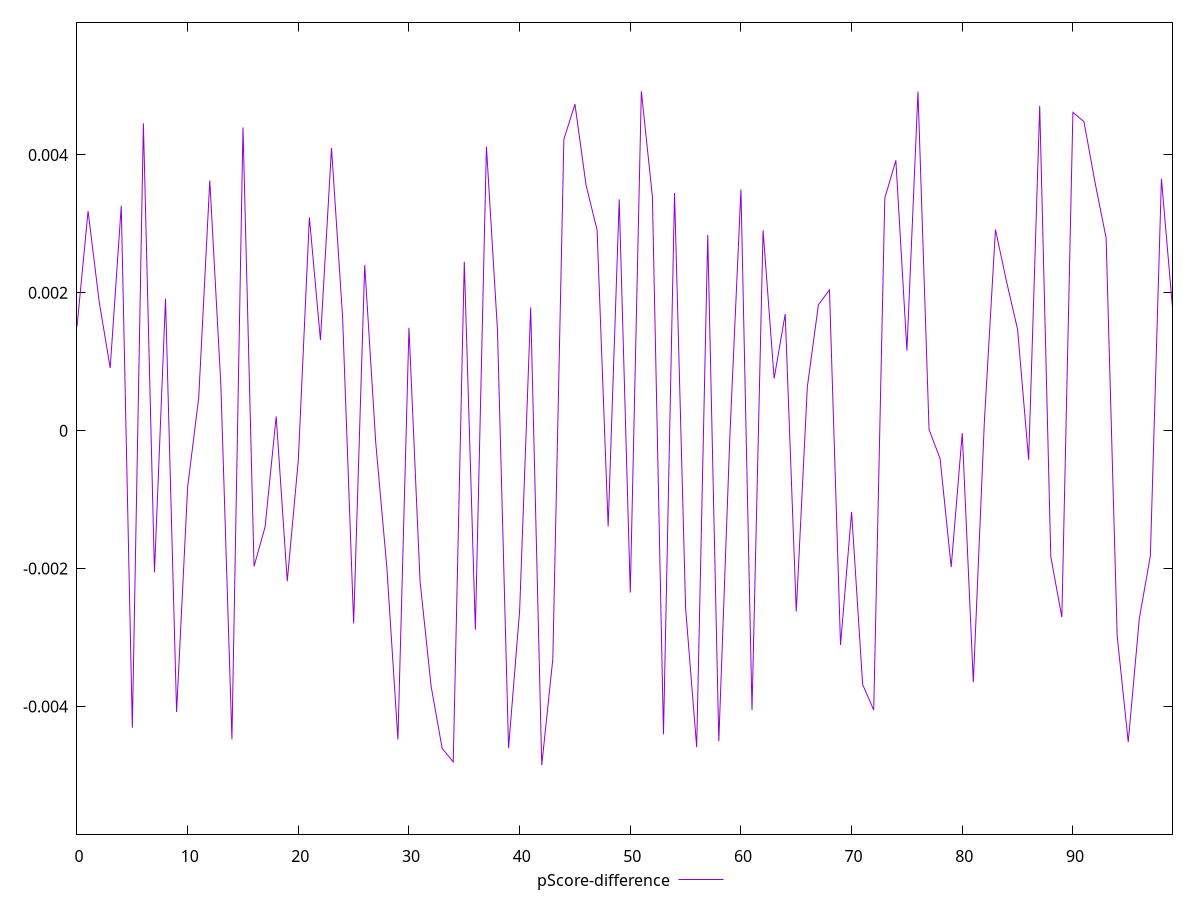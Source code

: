 reset

$pScoreDifference <<EOF
0 0.0015088433938924561
1 0.003186996349539839
2 0.0018768944072046767
3 0.0009094666674629159
4 0.003263837635769762
5 -0.004308410957878872
6 0.004459687271561624
7 -0.002055188333336455
8 0.0019153805873577678
9 -0.0040822147860012925
10 -0.0008153887999733656
11 0.0004770529224547432
12 0.0036282729232364475
13 0.0006661765555202592
14 -0.00447791384297308
15 0.004399636050005734
16 -0.001969455823268129
17 -0.001393497234257357
18 0.0002076369211079787
19 -0.0021838787590980346
20 -0.00042746319696509993
21 0.003094312076912187
22 0.0013147184349950325
23 0.004101072406450718
24 0.0016518114459995181
25 -0.0027967270820404566
26 0.002403445822607514
27 -0.0001789520750946627
28 -0.0019832242777695908
29 -0.004481103449305079
30 0.0014927554528812725
31 -0.002182185970776334
32 -0.003707062740030298
33 -0.004610673997284459
34 -0.004805608661413829
35 0.002451367564749396
36 -0.0028887615199807565
37 0.00412111820933192
38 0.0014504694999769585
39 -0.00460446691781502
40 -0.0026151799189822467
41 0.0017878226388700763
42 -0.004853411351728731
43 -0.0033114363632159305
44 0.004227765469892425
45 0.004736645046937382
46 0.003565024765567998
47 0.0029103360465871364
48 -0.0013892500908789518
49 0.0033555973566660735
50 -0.002348317389709448
51 0.0049246433211972696
52 0.003393737970720595
53 -0.004405754745350099
54 0.003448758112765793
55 -0.0025779220585607082
56 -0.0045920112597189755
57 0.0028398472523366858
58 -0.004504508941893831
59 -0.00007655765797645597
60 0.003498599927370928
61 -0.0040551593289588905
62 0.0029064889428892238
63 0.0007567876284647335
64 0.001692963016244331
65 -0.0026235669139075546
66 0.00063369269575142
67 0.0018259638440601411
68 0.002042533606339242
69 -0.0031092037771549945
70 -0.0011783379422692641
71 -0.003683092820484235
72 -0.004053283242962127
73 0.0033722810549313975
74 0.003921738531608432
75 0.001161024697698937
76 0.004919927189499365
77 0.000017351840362972437
78 -0.0004085716607148057
79 -0.001978954925376891
80 -0.00003564201911246401
81 -0.0036504484828522588
82 0.00013356918700722226
83 0.0029186634768170183
84 0.0021648285648353527
85 0.001470071539288964
86 -0.0004229260148142233
87 0.004712737777104126
88 -0.001826348719604881
89 -0.0027062308273728963
90 0.004617647311172923
91 0.004482294261590705
92 0.00359951534381564
93 0.0027964863363627024
94 -0.0029760422637397643
95 -0.004516968480702849
96 -0.0027269648671112284
97 -0.0018172557457141747
98 0.0036543591384916307
99 0.0017847964431547403
EOF

set key outside below
set xrange [0:99]
set yrange [-0.005853411351728731:0.00592464332119727]
set trange [-0.005853411351728731:0.00592464332119727]
set terminal svg size 640, 500 enhanced background rgb 'white'
set output "reports/report_00028_2021-02-24T12-49-42.674Z/first-meaningful-paint/samples/astro/pScore-difference/values.svg"

plot $pScoreDifference title "pScore-difference" with line

reset
